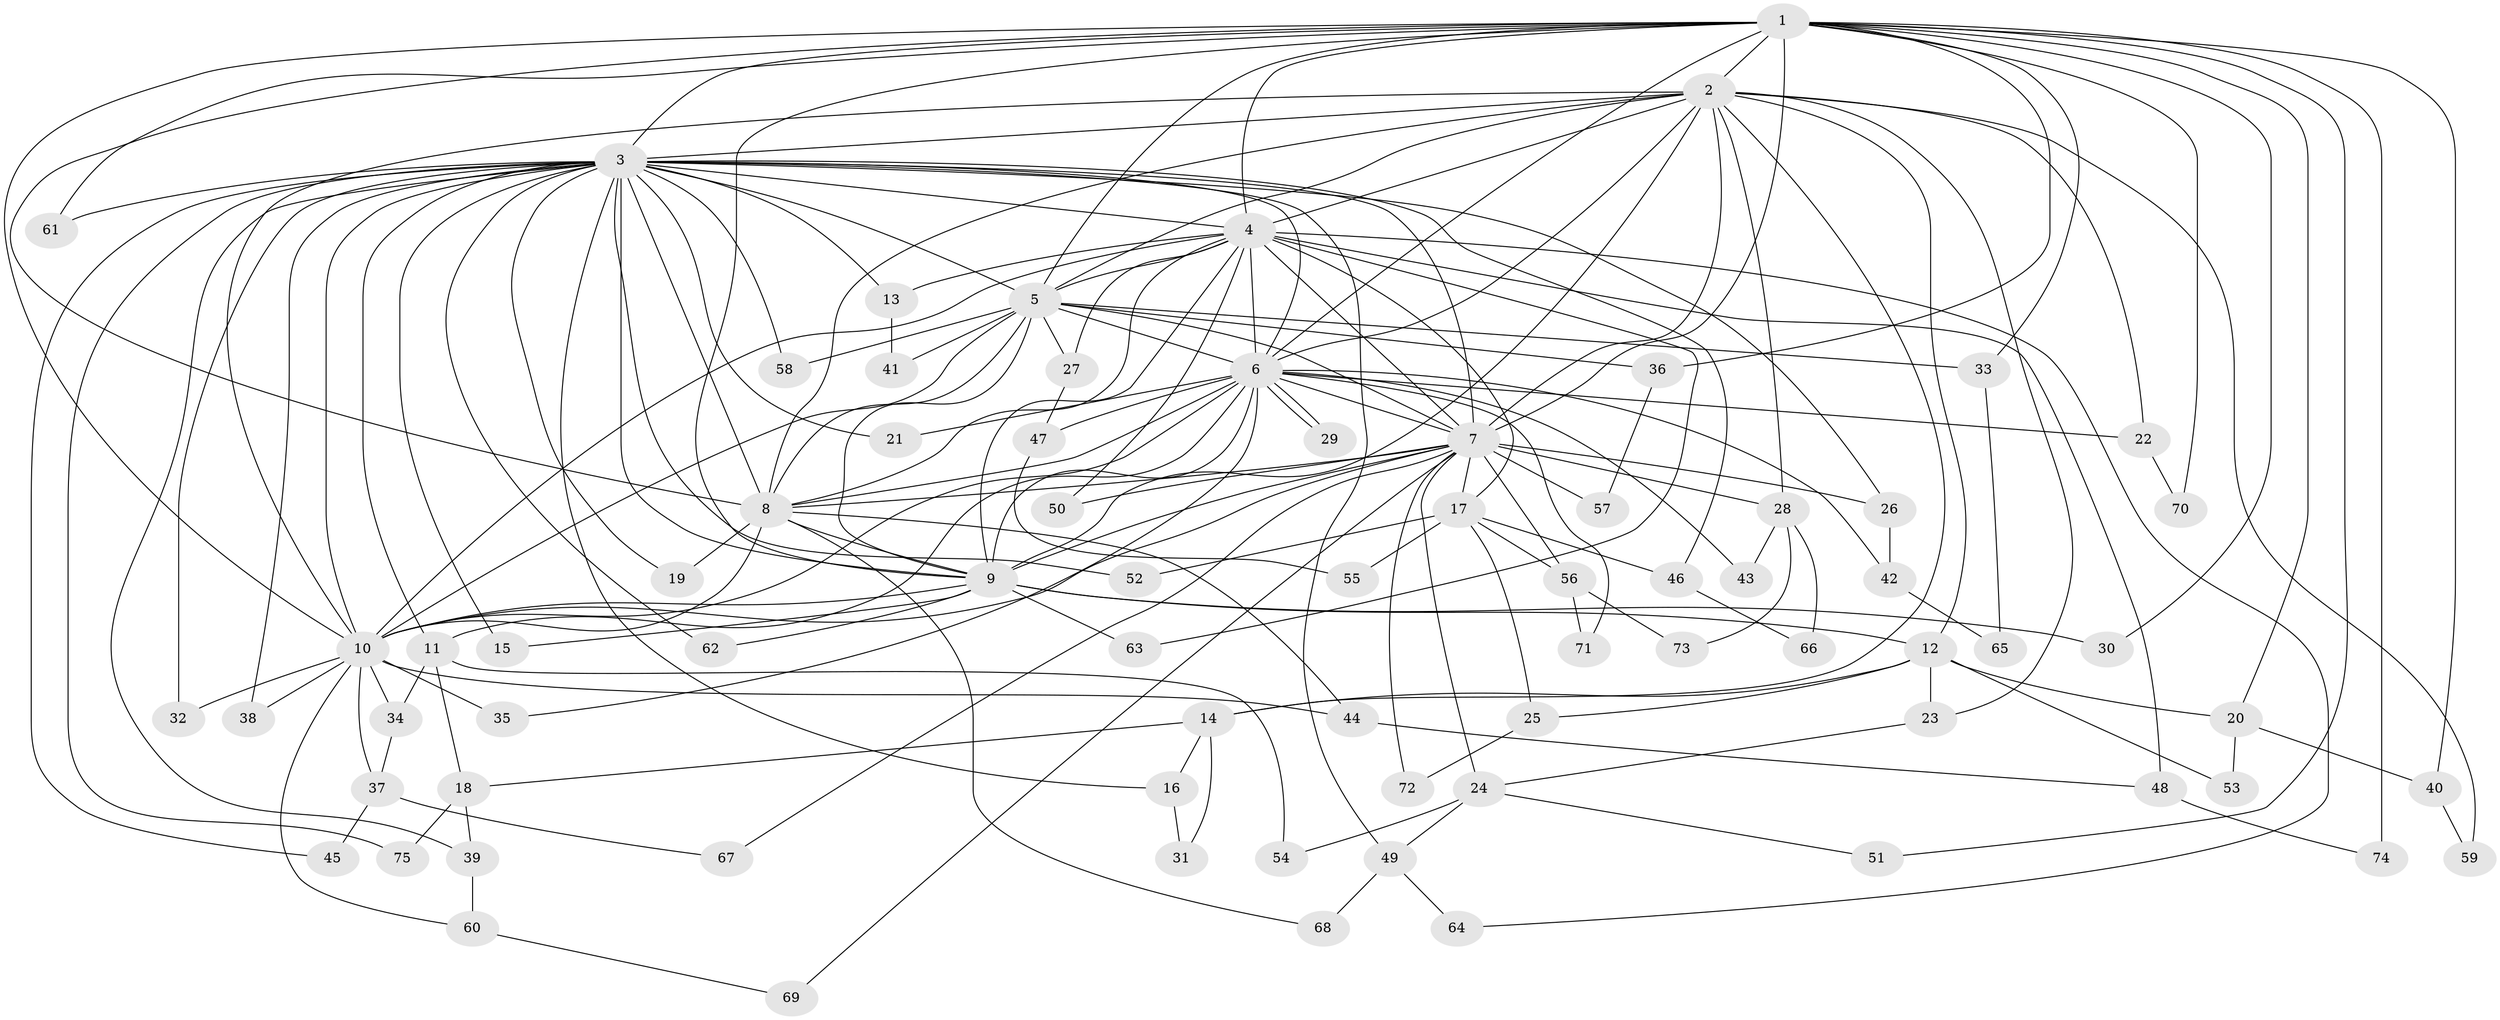 // Generated by graph-tools (version 1.1) at 2025/13/03/09/25 04:13:58]
// undirected, 75 vertices, 175 edges
graph export_dot {
graph [start="1"]
  node [color=gray90,style=filled];
  1;
  2;
  3;
  4;
  5;
  6;
  7;
  8;
  9;
  10;
  11;
  12;
  13;
  14;
  15;
  16;
  17;
  18;
  19;
  20;
  21;
  22;
  23;
  24;
  25;
  26;
  27;
  28;
  29;
  30;
  31;
  32;
  33;
  34;
  35;
  36;
  37;
  38;
  39;
  40;
  41;
  42;
  43;
  44;
  45;
  46;
  47;
  48;
  49;
  50;
  51;
  52;
  53;
  54;
  55;
  56;
  57;
  58;
  59;
  60;
  61;
  62;
  63;
  64;
  65;
  66;
  67;
  68;
  69;
  70;
  71;
  72;
  73;
  74;
  75;
  1 -- 2;
  1 -- 3;
  1 -- 4;
  1 -- 5;
  1 -- 6;
  1 -- 7;
  1 -- 8;
  1 -- 9;
  1 -- 10;
  1 -- 20;
  1 -- 30;
  1 -- 33;
  1 -- 36;
  1 -- 40;
  1 -- 51;
  1 -- 61;
  1 -- 70;
  1 -- 74;
  2 -- 3;
  2 -- 4;
  2 -- 5;
  2 -- 6;
  2 -- 7;
  2 -- 8;
  2 -- 9;
  2 -- 10;
  2 -- 12;
  2 -- 14;
  2 -- 22;
  2 -- 23;
  2 -- 28;
  2 -- 59;
  3 -- 4;
  3 -- 5;
  3 -- 6;
  3 -- 7;
  3 -- 8;
  3 -- 9;
  3 -- 10;
  3 -- 11;
  3 -- 13;
  3 -- 15;
  3 -- 16;
  3 -- 19;
  3 -- 21;
  3 -- 26;
  3 -- 32;
  3 -- 38;
  3 -- 39;
  3 -- 45;
  3 -- 46;
  3 -- 49;
  3 -- 52;
  3 -- 58;
  3 -- 61;
  3 -- 62;
  3 -- 75;
  4 -- 5;
  4 -- 6;
  4 -- 7;
  4 -- 8;
  4 -- 9;
  4 -- 10;
  4 -- 13;
  4 -- 17;
  4 -- 27;
  4 -- 48;
  4 -- 50;
  4 -- 63;
  4 -- 64;
  5 -- 6;
  5 -- 7;
  5 -- 8;
  5 -- 9;
  5 -- 10;
  5 -- 27;
  5 -- 33;
  5 -- 36;
  5 -- 41;
  5 -- 58;
  6 -- 7;
  6 -- 8;
  6 -- 9;
  6 -- 10;
  6 -- 11;
  6 -- 21;
  6 -- 22;
  6 -- 29;
  6 -- 29;
  6 -- 35;
  6 -- 42;
  6 -- 43;
  6 -- 47;
  6 -- 71;
  7 -- 8;
  7 -- 9;
  7 -- 10;
  7 -- 17;
  7 -- 24;
  7 -- 26;
  7 -- 28;
  7 -- 50;
  7 -- 56;
  7 -- 57;
  7 -- 67;
  7 -- 69;
  7 -- 72;
  8 -- 9;
  8 -- 10;
  8 -- 19;
  8 -- 44;
  8 -- 68;
  9 -- 10;
  9 -- 12;
  9 -- 15;
  9 -- 30;
  9 -- 62;
  9 -- 63;
  10 -- 32;
  10 -- 34;
  10 -- 35;
  10 -- 37;
  10 -- 38;
  10 -- 44;
  10 -- 60;
  11 -- 18;
  11 -- 34;
  11 -- 54;
  12 -- 14;
  12 -- 20;
  12 -- 23;
  12 -- 25;
  12 -- 53;
  13 -- 41;
  14 -- 16;
  14 -- 18;
  14 -- 31;
  16 -- 31;
  17 -- 25;
  17 -- 46;
  17 -- 52;
  17 -- 55;
  17 -- 56;
  18 -- 39;
  18 -- 75;
  20 -- 40;
  20 -- 53;
  22 -- 70;
  23 -- 24;
  24 -- 49;
  24 -- 51;
  24 -- 54;
  25 -- 72;
  26 -- 42;
  27 -- 47;
  28 -- 43;
  28 -- 66;
  28 -- 73;
  33 -- 65;
  34 -- 37;
  36 -- 57;
  37 -- 45;
  37 -- 67;
  39 -- 60;
  40 -- 59;
  42 -- 65;
  44 -- 48;
  46 -- 66;
  47 -- 55;
  48 -- 74;
  49 -- 64;
  49 -- 68;
  56 -- 71;
  56 -- 73;
  60 -- 69;
}
